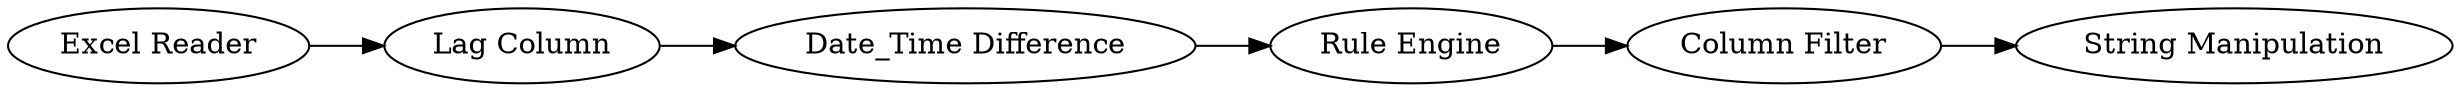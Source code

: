 digraph {
	4 -> 5
	5 -> 6
	1 -> 2
	6 -> 7
	2 -> 4
	5 [label="Rule Engine"]
	1 [label="Excel Reader"]
	7 [label="String Manipulation"]
	4 [label="Date_Time Difference"]
	6 [label="Column Filter"]
	2 [label="Lag Column"]
	rankdir=LR
}
